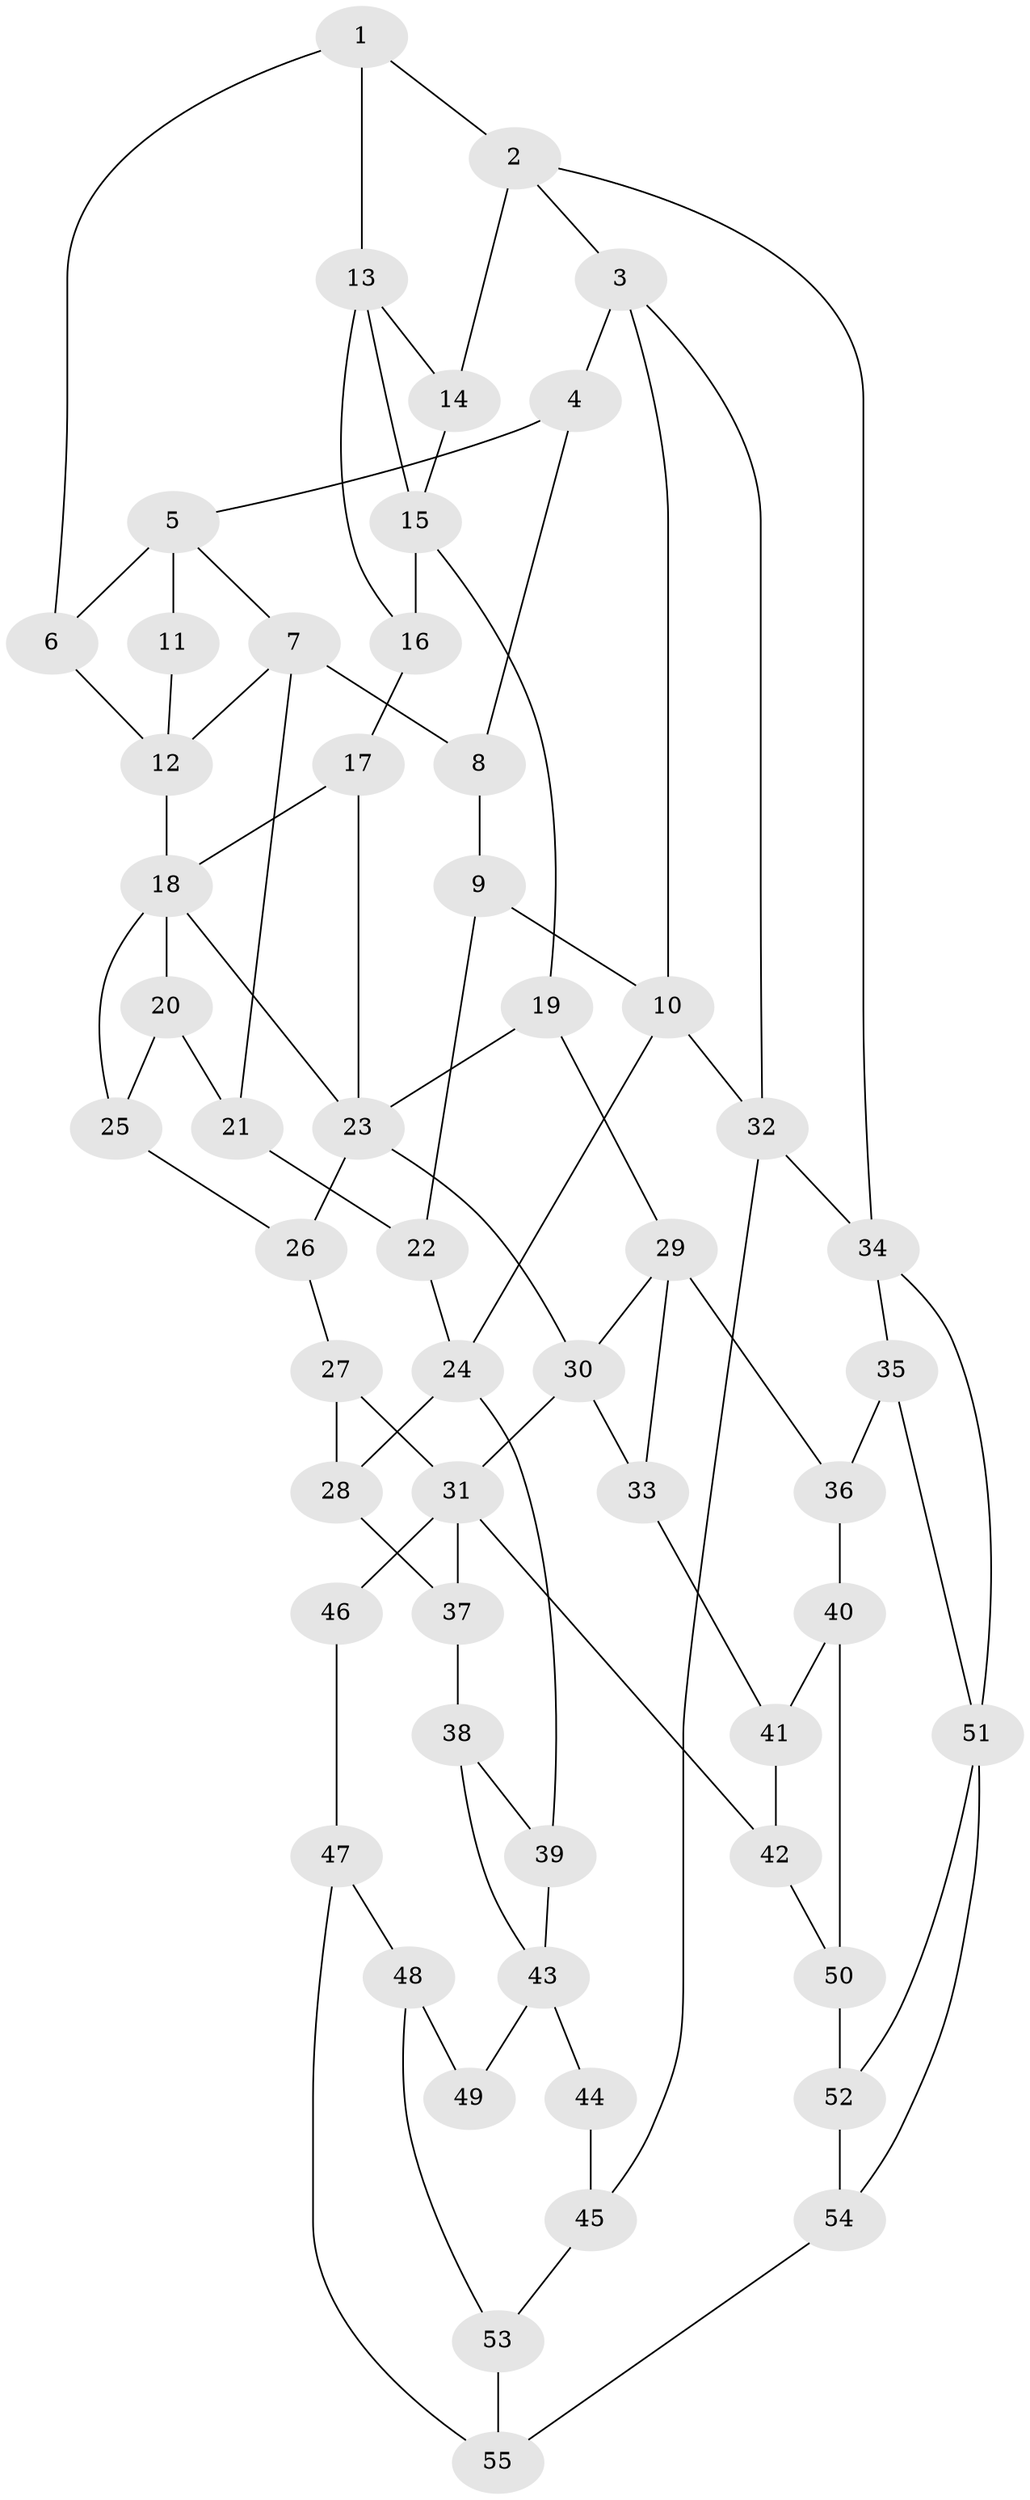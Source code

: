 // original degree distribution, {3: 0.01818181818181818, 6: 0.23636363636363636, 4: 0.2545454545454545, 5: 0.4909090909090909}
// Generated by graph-tools (version 1.1) at 2025/38/03/09/25 02:38:24]
// undirected, 55 vertices, 91 edges
graph export_dot {
graph [start="1"]
  node [color=gray90,style=filled];
  1;
  2;
  3;
  4;
  5;
  6;
  7;
  8;
  9;
  10;
  11;
  12;
  13;
  14;
  15;
  16;
  17;
  18;
  19;
  20;
  21;
  22;
  23;
  24;
  25;
  26;
  27;
  28;
  29;
  30;
  31;
  32;
  33;
  34;
  35;
  36;
  37;
  38;
  39;
  40;
  41;
  42;
  43;
  44;
  45;
  46;
  47;
  48;
  49;
  50;
  51;
  52;
  53;
  54;
  55;
  1 -- 2 [weight=1.0];
  1 -- 6 [weight=1.0];
  1 -- 13 [weight=2.0];
  2 -- 3 [weight=1.0];
  2 -- 14 [weight=1.0];
  2 -- 34 [weight=1.0];
  3 -- 4 [weight=1.0];
  3 -- 10 [weight=1.0];
  3 -- 32 [weight=1.0];
  4 -- 5 [weight=1.0];
  4 -- 8 [weight=2.0];
  5 -- 6 [weight=1.0];
  5 -- 7 [weight=1.0];
  5 -- 11 [weight=2.0];
  6 -- 12 [weight=1.0];
  7 -- 8 [weight=2.0];
  7 -- 12 [weight=1.0];
  7 -- 21 [weight=1.0];
  8 -- 9 [weight=2.0];
  9 -- 10 [weight=2.0];
  9 -- 22 [weight=1.0];
  10 -- 24 [weight=2.0];
  10 -- 32 [weight=1.0];
  11 -- 12 [weight=1.0];
  12 -- 18 [weight=2.0];
  13 -- 14 [weight=1.0];
  13 -- 15 [weight=2.0];
  13 -- 16 [weight=1.0];
  14 -- 15 [weight=1.0];
  15 -- 16 [weight=1.0];
  15 -- 19 [weight=2.0];
  16 -- 17 [weight=1.0];
  17 -- 18 [weight=1.0];
  17 -- 23 [weight=1.0];
  18 -- 20 [weight=1.0];
  18 -- 23 [weight=1.0];
  18 -- 25 [weight=1.0];
  19 -- 23 [weight=1.0];
  19 -- 29 [weight=2.0];
  20 -- 21 [weight=1.0];
  20 -- 25 [weight=1.0];
  21 -- 22 [weight=1.0];
  22 -- 24 [weight=1.0];
  23 -- 26 [weight=1.0];
  23 -- 30 [weight=1.0];
  24 -- 28 [weight=1.0];
  24 -- 39 [weight=1.0];
  25 -- 26 [weight=1.0];
  26 -- 27 [weight=1.0];
  27 -- 28 [weight=1.0];
  27 -- 31 [weight=1.0];
  28 -- 37 [weight=1.0];
  29 -- 30 [weight=1.0];
  29 -- 33 [weight=1.0];
  29 -- 36 [weight=2.0];
  30 -- 31 [weight=1.0];
  30 -- 33 [weight=1.0];
  31 -- 37 [weight=1.0];
  31 -- 42 [weight=1.0];
  31 -- 46 [weight=2.0];
  32 -- 34 [weight=1.0];
  32 -- 45 [weight=1.0];
  33 -- 41 [weight=1.0];
  34 -- 35 [weight=1.0];
  34 -- 51 [weight=1.0];
  35 -- 36 [weight=2.0];
  35 -- 51 [weight=1.0];
  36 -- 40 [weight=1.0];
  37 -- 38 [weight=1.0];
  38 -- 39 [weight=1.0];
  38 -- 43 [weight=1.0];
  39 -- 43 [weight=1.0];
  40 -- 41 [weight=1.0];
  40 -- 50 [weight=1.0];
  41 -- 42 [weight=1.0];
  42 -- 50 [weight=1.0];
  43 -- 44 [weight=2.0];
  43 -- 49 [weight=2.0];
  44 -- 45 [weight=1.0];
  45 -- 53 [weight=1.0];
  46 -- 47 [weight=1.0];
  47 -- 48 [weight=1.0];
  47 -- 55 [weight=1.0];
  48 -- 49 [weight=2.0];
  48 -- 53 [weight=1.0];
  50 -- 52 [weight=4.0];
  51 -- 52 [weight=1.0];
  51 -- 54 [weight=1.0];
  52 -- 54 [weight=1.0];
  53 -- 55 [weight=1.0];
  54 -- 55 [weight=1.0];
}
